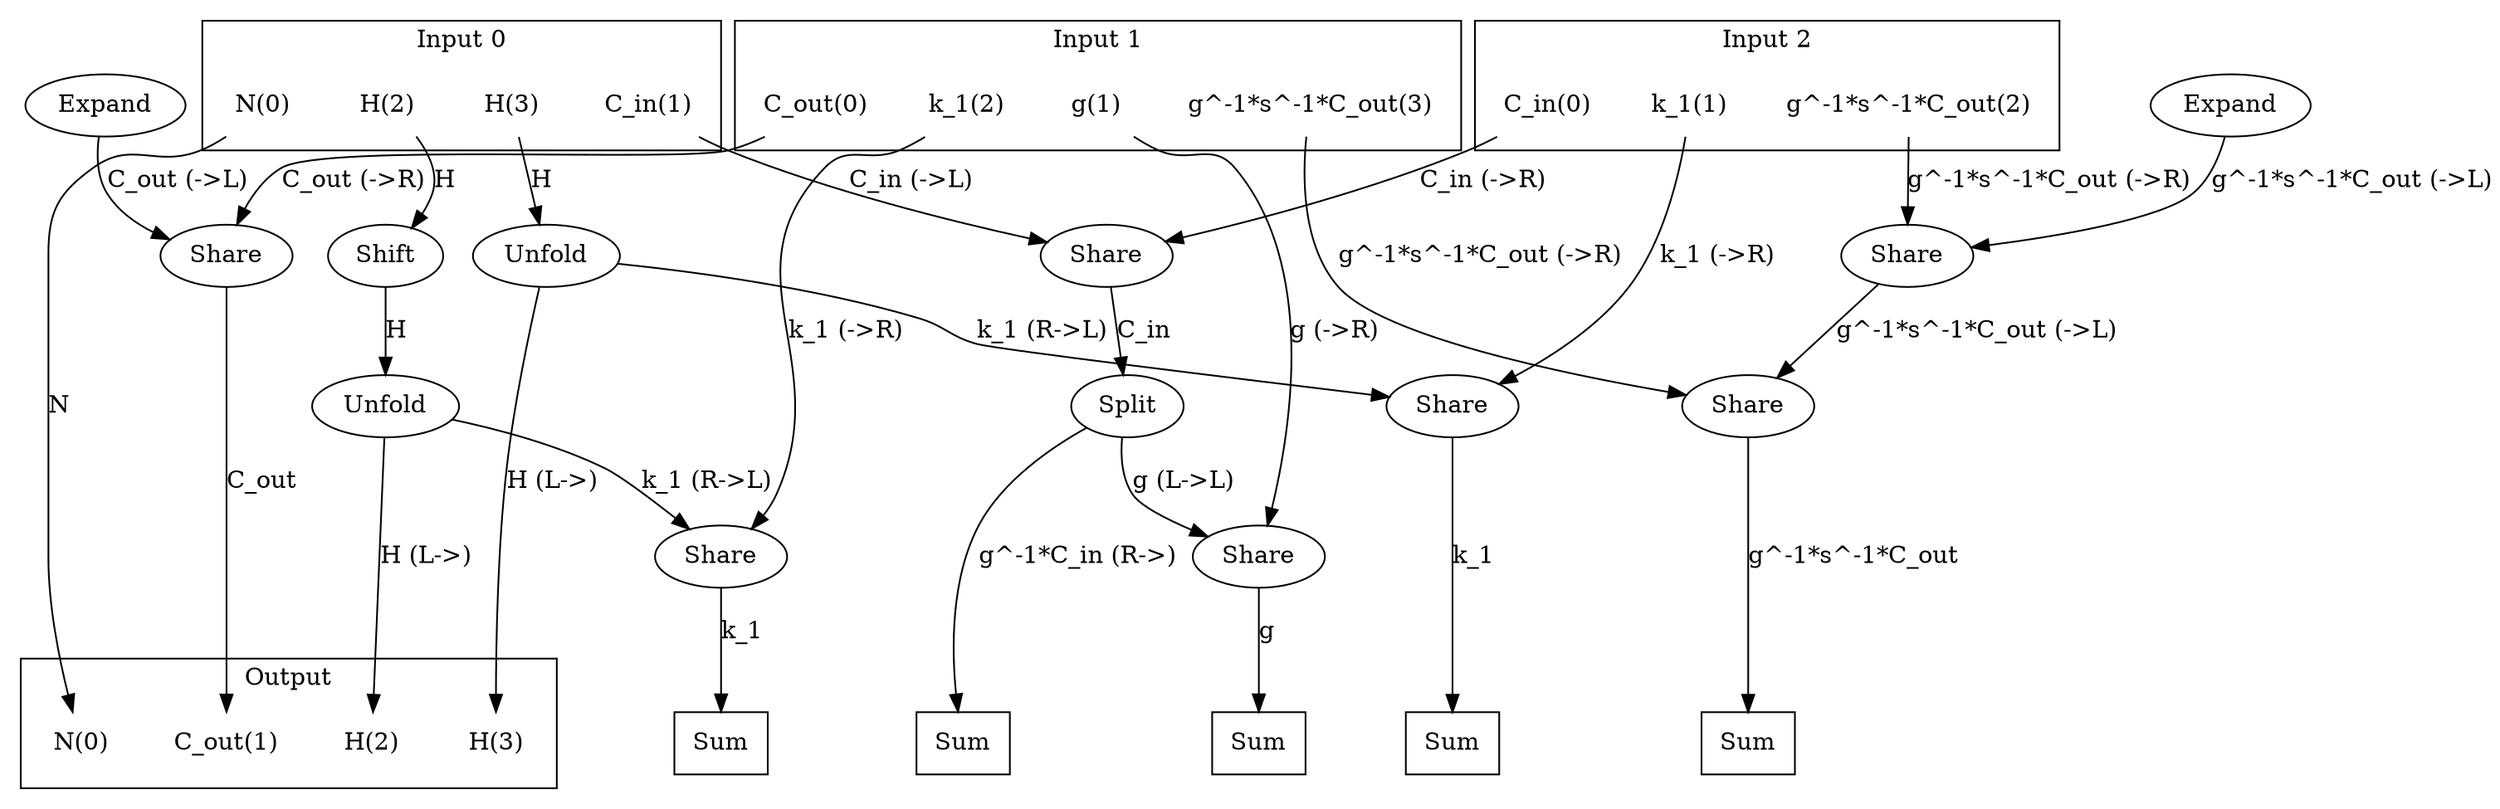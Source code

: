 digraph kernel_generated {
newrank = true;
op_0x5572e409cb00 [label="Share"];
op_0x5572e409cbf0 [label="Share"];
op_0x5572e409cd30 [label="Share"];
op_0x5572e409cd80 [label="Share"];
op_0x5572e409cdd0 [label="Share"];
op_0x5572e409cf10 [label="Share"];
op_0x5572e409cf60 [label="Share"];
op_0x5572e409cfd8 [label="Expand"];
op_0x5572e409d018 [label="Expand"];
op_0x5572e409ec60 [label="Shift"];
op_0x5572e40b1ec0 [label="Unfold"];
op_0x5572e40b1f00 [label="Unfold"];
op_0x5572e40b62a0 [label="Split"];
reduce_0x7f44f8003a98 [label="Sum", shape=box];
reduce_0x7f44f8003ab0 [label="Sum", shape=box];
reduce_0x7f44f8003928 [label="Sum", shape=box];
reduce_0x7f44f800ae88 [label="Sum", shape=box];
reduce_0x7f44f8007890 [label="Sum", shape=box];
subgraph cluster_out {
label = "Output";
out_0 [label="N(0)", shape=none];
out_1 [label="C_out(1)", shape=none];
out_2 [label="H(2)", shape=none];
out_3 [label="H(3)", shape=none];
}
{ rank = same;
reduce_0x7f44f8003a98;
reduce_0x7f44f8003ab0;
reduce_0x7f44f8003928;
reduce_0x7f44f800ae88;
reduce_0x7f44f8007890;
out_0;
out_1;
out_2;
out_3;
}
subgraph cluster_in_0 {
label = "Input 0";
in_0_0 [label="N(0)", shape=none];
in_0_1 [label="C_in(1)", shape=none];
in_0_2 [label="H(2)", shape=none];
in_0_3 [label="H(3)", shape=none];
}
subgraph cluster_in_1 {
label = "Input 1";
in_1_0 [label="C_out(0)", shape=none];
in_1_1 [label="g(1)", shape=none];
in_1_2 [label="k_1(2)", shape=none];
in_1_3 [label="g^-1*s^-1*C_out(3)", shape=none];
}
subgraph cluster_in_2 {
label = "Input 2";
in_2_0 [label="C_in(0)", shape=none];
in_2_1 [label="k_1(1)", shape=none];
in_2_2 [label="g^-1*s^-1*C_out(2)", shape=none];
}
{ rank = same;
in_0_0;
in_0_1;
in_0_2;
in_0_3;
in_1_0;
in_1_1;
in_1_2;
in_1_3;
in_2_0;
in_2_1;
in_2_2;
}
in_0_0 -> out_0 [label="N"];
in_0_1 -> op_0x5572e409cf60 [label="C_in (->L)"];
in_0_2 -> op_0x5572e409ec60 [label="H"];
in_0_3 -> op_0x5572e40b1f00 [label="H"];
in_1_0 -> op_0x5572e409cb00 [label="C_out (->R)"];
in_1_1 -> op_0x5572e409cd30 [label="g (->R)"];
in_1_2 -> op_0x5572e409cbf0 [label="k_1 (->R)"];
in_1_3 -> op_0x5572e409cd80 [label="g^-1*s^-1*C_out (->R)"];
in_2_0 -> op_0x5572e409cf60 [label="C_in (->R)"];
in_2_1 -> op_0x5572e409cf10 [label="k_1 (->R)"];
in_2_2 -> op_0x5572e409cdd0 [label="g^-1*s^-1*C_out (->R)"];
op_0x5572e409cb00 -> out_1 [label="C_out"];
op_0x5572e40b1ec0 -> out_2 [label="H (L->)"];
op_0x5572e40b1f00 -> out_3 [label="H (L->)"];
op_0x5572e409cfd8 -> op_0x5572e409cb00 [label="C_out (->L)"];
op_0x5572e40b1ec0 -> op_0x5572e409cbf0 [label="k_1 (R->L)"];
op_0x5572e40b62a0 -> op_0x5572e409cd30 [label="g (L->L)"];
op_0x5572e409cdd0 -> op_0x5572e409cd80 [label="g^-1*s^-1*C_out (->L)"];
op_0x5572e409d018 -> op_0x5572e409cdd0 [label="g^-1*s^-1*C_out (->L)"];
op_0x5572e40b1f00 -> op_0x5572e409cf10 [label="k_1 (R->L)"];
op_0x5572e409ec60 -> op_0x5572e40b1ec0 [label="H"];
op_0x5572e409cf60 -> op_0x5572e40b62a0 [label="C_in"];
op_0x5572e409cd30 -> reduce_0x7f44f8003928 [label="g"];
op_0x5572e409cbf0 -> reduce_0x7f44f8003a98 [label="k_1"];
op_0x5572e409cf10 -> reduce_0x7f44f8003ab0 [label="k_1"];
op_0x5572e40b62a0 -> reduce_0x7f44f8007890 [label="g^-1*C_in (R->)"];
op_0x5572e409cd80 -> reduce_0x7f44f800ae88 [label="g^-1*s^-1*C_out"];
}
